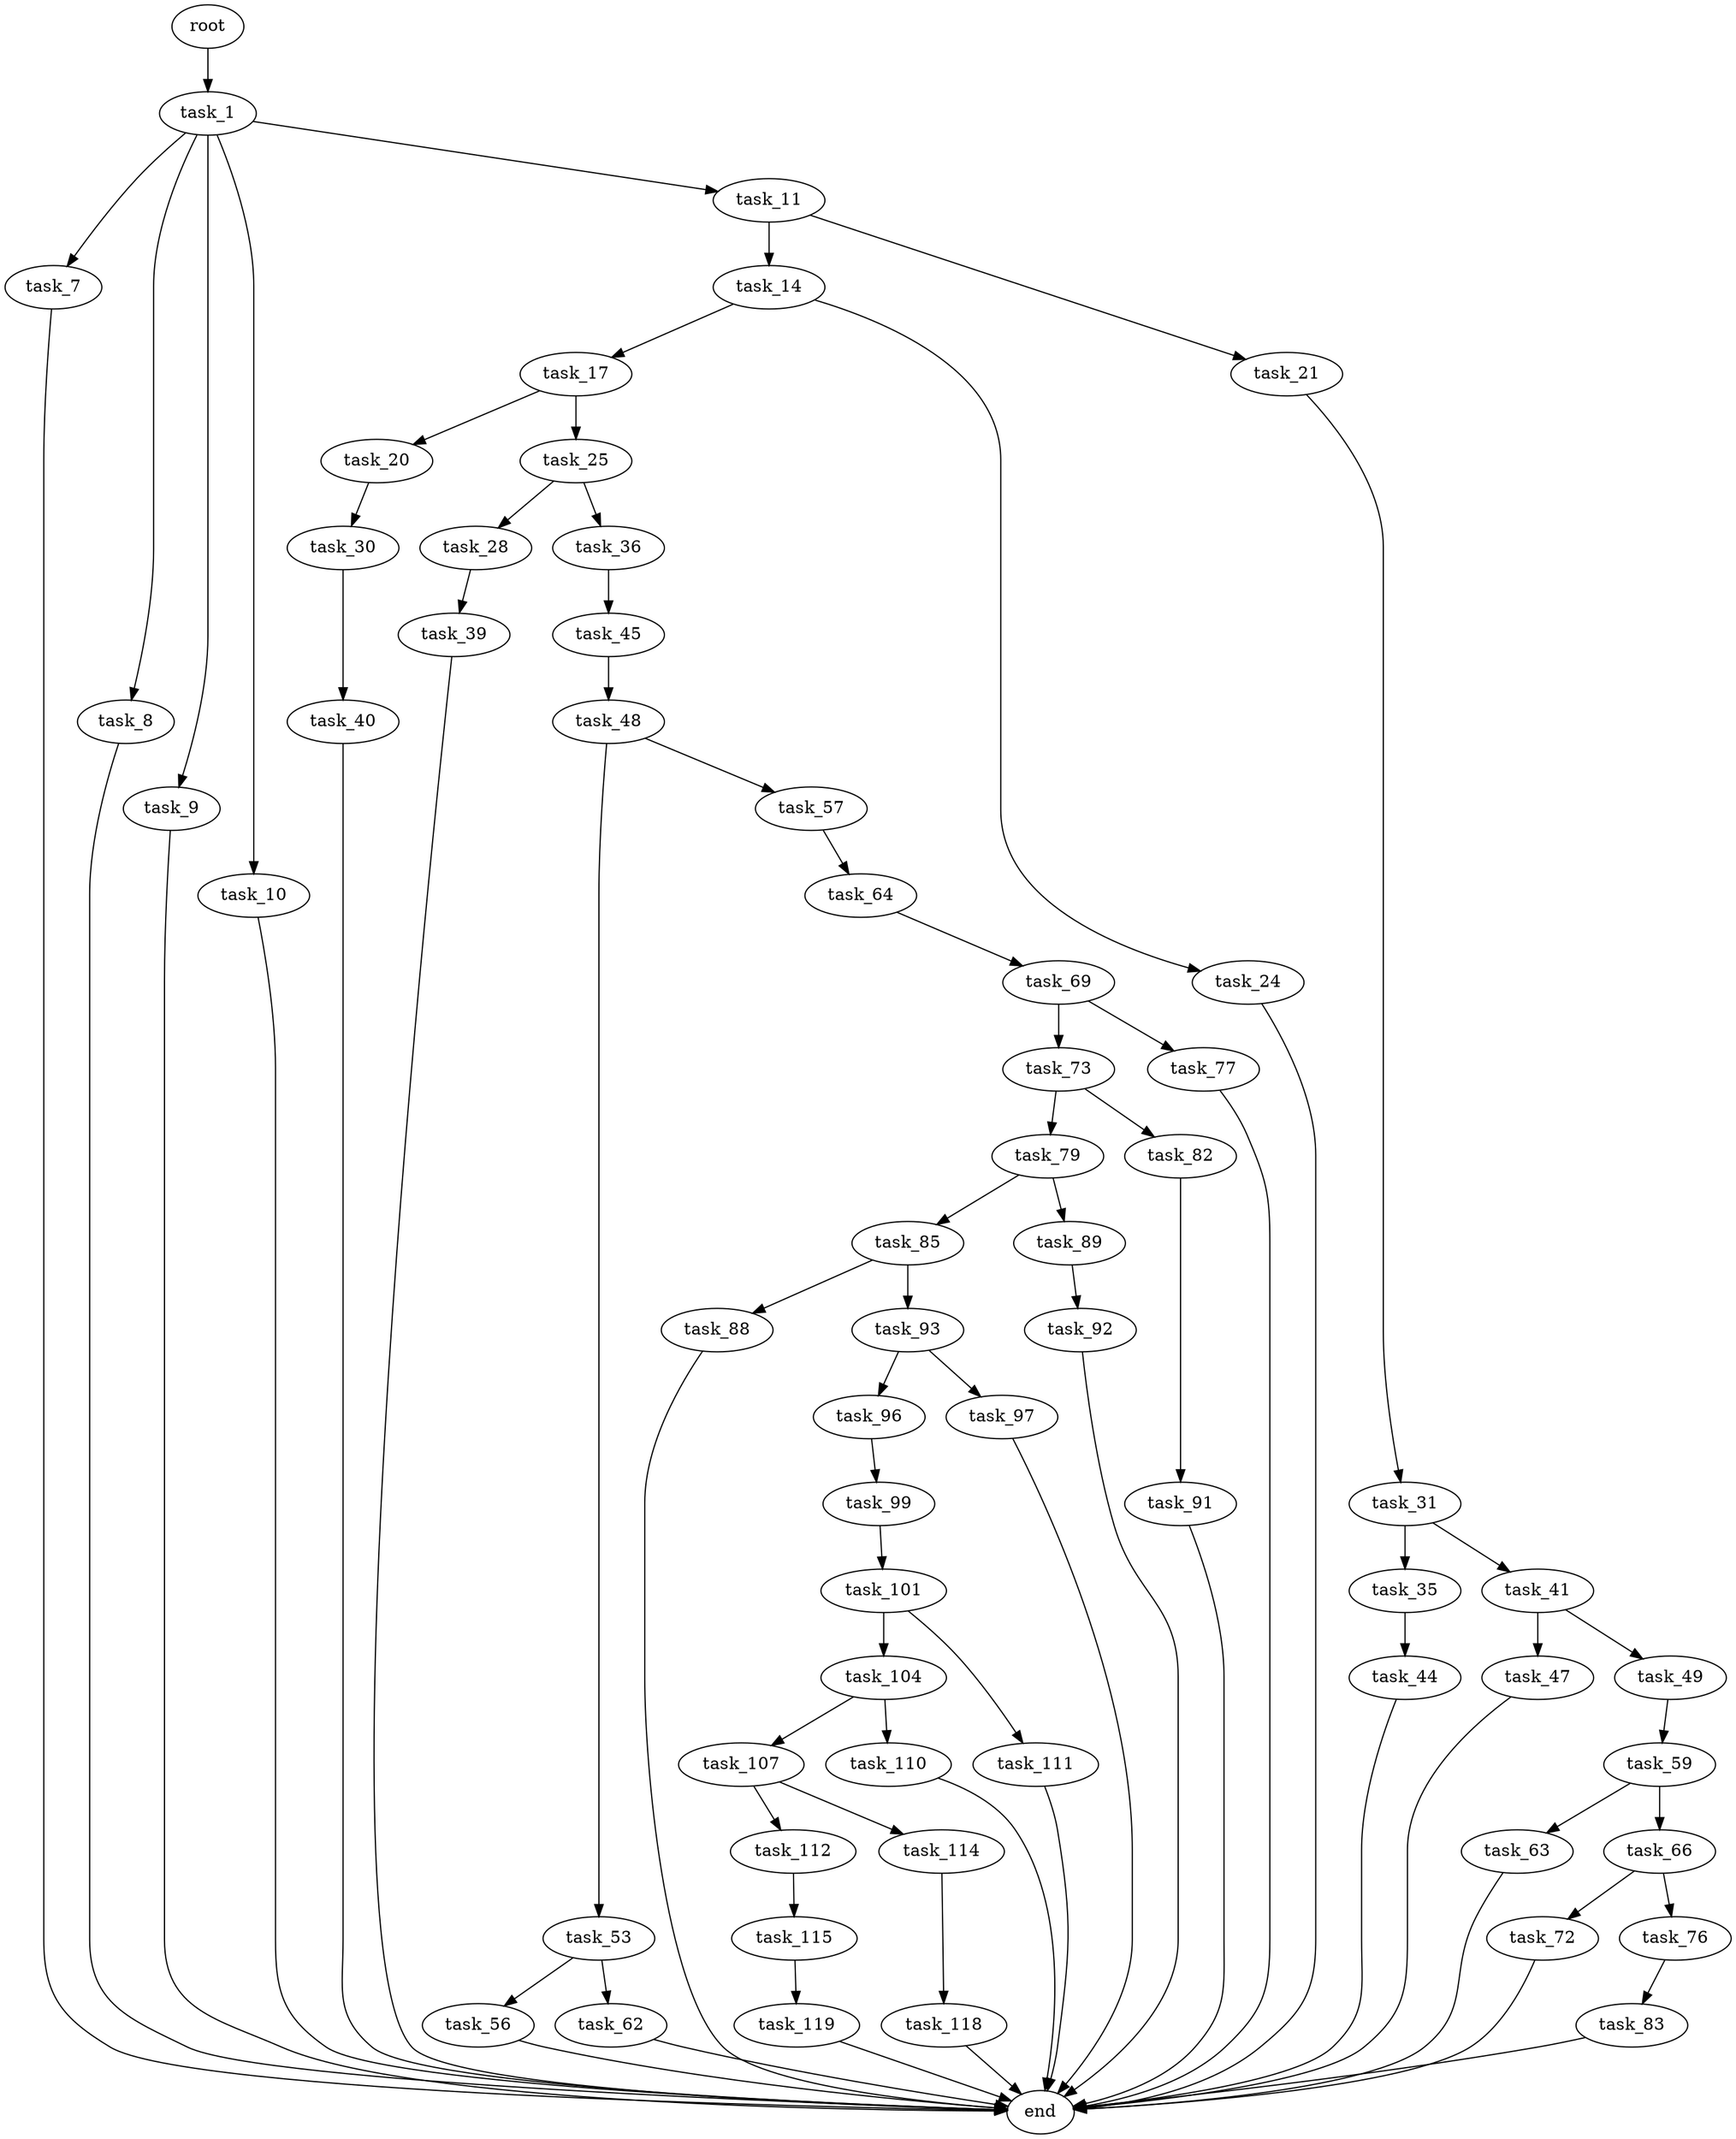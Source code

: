 digraph G {
  root [size="0.000000"];
  task_1 [size="28991029248.000000"];
  task_7 [size="468942768627.000000"];
  task_8 [size="9742599130.000000"];
  task_9 [size="17095603154.000000"];
  task_10 [size="387042200771.000000"];
  task_11 [size="782757789696.000000"];
  task_14 [size="1073741824000.000000"];
  task_17 [size="68719476736.000000"];
  task_20 [size="453159440499.000000"];
  task_21 [size="43946213738.000000"];
  task_24 [size="5986124077.000000"];
  task_25 [size="1107660837953.000000"];
  task_28 [size="1153863074209.000000"];
  task_30 [size="904216953.000000"];
  task_31 [size="26976162317.000000"];
  task_35 [size="99092577444.000000"];
  task_36 [size="46555388565.000000"];
  task_39 [size="1073741824000.000000"];
  task_40 [size="2238421873.000000"];
  task_41 [size="368293445632.000000"];
  task_44 [size="33978330861.000000"];
  task_45 [size="151925144186.000000"];
  task_47 [size="2301288177.000000"];
  task_48 [size="19950230944.000000"];
  task_49 [size="22544431293.000000"];
  task_53 [size="100729197618.000000"];
  task_56 [size="61905319444.000000"];
  task_57 [size="231928233984.000000"];
  task_59 [size="289340796739.000000"];
  task_62 [size="68719476736.000000"];
  task_63 [size="368293445632.000000"];
  task_64 [size="6791476403.000000"];
  task_66 [size="782757789696.000000"];
  task_69 [size="1073741824000.000000"];
  task_72 [size="1141802340376.000000"];
  task_73 [size="15528744370.000000"];
  task_76 [size="36311531771.000000"];
  task_77 [size="44043472533.000000"];
  task_79 [size="549755813888.000000"];
  task_82 [size="28991029248.000000"];
  task_83 [size="704849920861.000000"];
  task_85 [size="68719476736.000000"];
  task_88 [size="52441689579.000000"];
  task_89 [size="20212968038.000000"];
  task_91 [size="6264344389.000000"];
  task_92 [size="782757789696.000000"];
  task_93 [size="231928233984.000000"];
  task_96 [size="310797395615.000000"];
  task_97 [size="10491377657.000000"];
  task_99 [size="2965535353.000000"];
  task_101 [size="1073741824000.000000"];
  task_104 [size="5363559544.000000"];
  task_107 [size="549755813888.000000"];
  task_110 [size="28991029248.000000"];
  task_111 [size="37855347517.000000"];
  task_112 [size="126193339455.000000"];
  task_114 [size="7787597712.000000"];
  task_115 [size="368293445632.000000"];
  task_118 [size="27552497309.000000"];
  task_119 [size="108430338295.000000"];
  end [size="0.000000"];

  root -> task_1 [size="1.000000"];
  task_1 -> task_7 [size="75497472.000000"];
  task_1 -> task_8 [size="75497472.000000"];
  task_1 -> task_9 [size="75497472.000000"];
  task_1 -> task_10 [size="75497472.000000"];
  task_1 -> task_11 [size="75497472.000000"];
  task_7 -> end [size="1.000000"];
  task_8 -> end [size="1.000000"];
  task_9 -> end [size="1.000000"];
  task_10 -> end [size="1.000000"];
  task_11 -> task_14 [size="679477248.000000"];
  task_11 -> task_21 [size="679477248.000000"];
  task_14 -> task_17 [size="838860800.000000"];
  task_14 -> task_24 [size="838860800.000000"];
  task_17 -> task_20 [size="134217728.000000"];
  task_17 -> task_25 [size="134217728.000000"];
  task_20 -> task_30 [size="411041792.000000"];
  task_21 -> task_31 [size="33554432.000000"];
  task_24 -> end [size="1.000000"];
  task_25 -> task_28 [size="838860800.000000"];
  task_25 -> task_36 [size="838860800.000000"];
  task_28 -> task_39 [size="838860800.000000"];
  task_30 -> task_40 [size="33554432.000000"];
  task_31 -> task_35 [size="33554432.000000"];
  task_31 -> task_41 [size="33554432.000000"];
  task_35 -> task_44 [size="134217728.000000"];
  task_36 -> task_45 [size="134217728.000000"];
  task_39 -> end [size="1.000000"];
  task_40 -> end [size="1.000000"];
  task_41 -> task_47 [size="411041792.000000"];
  task_41 -> task_49 [size="411041792.000000"];
  task_44 -> end [size="1.000000"];
  task_45 -> task_48 [size="209715200.000000"];
  task_47 -> end [size="1.000000"];
  task_48 -> task_53 [size="33554432.000000"];
  task_48 -> task_57 [size="33554432.000000"];
  task_49 -> task_59 [size="838860800.000000"];
  task_53 -> task_56 [size="75497472.000000"];
  task_53 -> task_62 [size="75497472.000000"];
  task_56 -> end [size="1.000000"];
  task_57 -> task_64 [size="301989888.000000"];
  task_59 -> task_63 [size="301989888.000000"];
  task_59 -> task_66 [size="301989888.000000"];
  task_62 -> end [size="1.000000"];
  task_63 -> end [size="1.000000"];
  task_64 -> task_69 [size="134217728.000000"];
  task_66 -> task_72 [size="679477248.000000"];
  task_66 -> task_76 [size="679477248.000000"];
  task_69 -> task_73 [size="838860800.000000"];
  task_69 -> task_77 [size="838860800.000000"];
  task_72 -> end [size="1.000000"];
  task_73 -> task_79 [size="411041792.000000"];
  task_73 -> task_82 [size="411041792.000000"];
  task_76 -> task_83 [size="679477248.000000"];
  task_77 -> end [size="1.000000"];
  task_79 -> task_85 [size="536870912.000000"];
  task_79 -> task_89 [size="536870912.000000"];
  task_82 -> task_91 [size="75497472.000000"];
  task_83 -> end [size="1.000000"];
  task_85 -> task_88 [size="134217728.000000"];
  task_85 -> task_93 [size="134217728.000000"];
  task_88 -> end [size="1.000000"];
  task_89 -> task_92 [size="679477248.000000"];
  task_91 -> end [size="1.000000"];
  task_92 -> end [size="1.000000"];
  task_93 -> task_96 [size="301989888.000000"];
  task_93 -> task_97 [size="301989888.000000"];
  task_96 -> task_99 [size="209715200.000000"];
  task_97 -> end [size="1.000000"];
  task_99 -> task_101 [size="209715200.000000"];
  task_101 -> task_104 [size="838860800.000000"];
  task_101 -> task_111 [size="838860800.000000"];
  task_104 -> task_107 [size="209715200.000000"];
  task_104 -> task_110 [size="209715200.000000"];
  task_107 -> task_112 [size="536870912.000000"];
  task_107 -> task_114 [size="536870912.000000"];
  task_110 -> end [size="1.000000"];
  task_111 -> end [size="1.000000"];
  task_112 -> task_115 [size="411041792.000000"];
  task_114 -> task_118 [size="411041792.000000"];
  task_115 -> task_119 [size="411041792.000000"];
  task_118 -> end [size="1.000000"];
  task_119 -> end [size="1.000000"];
}
